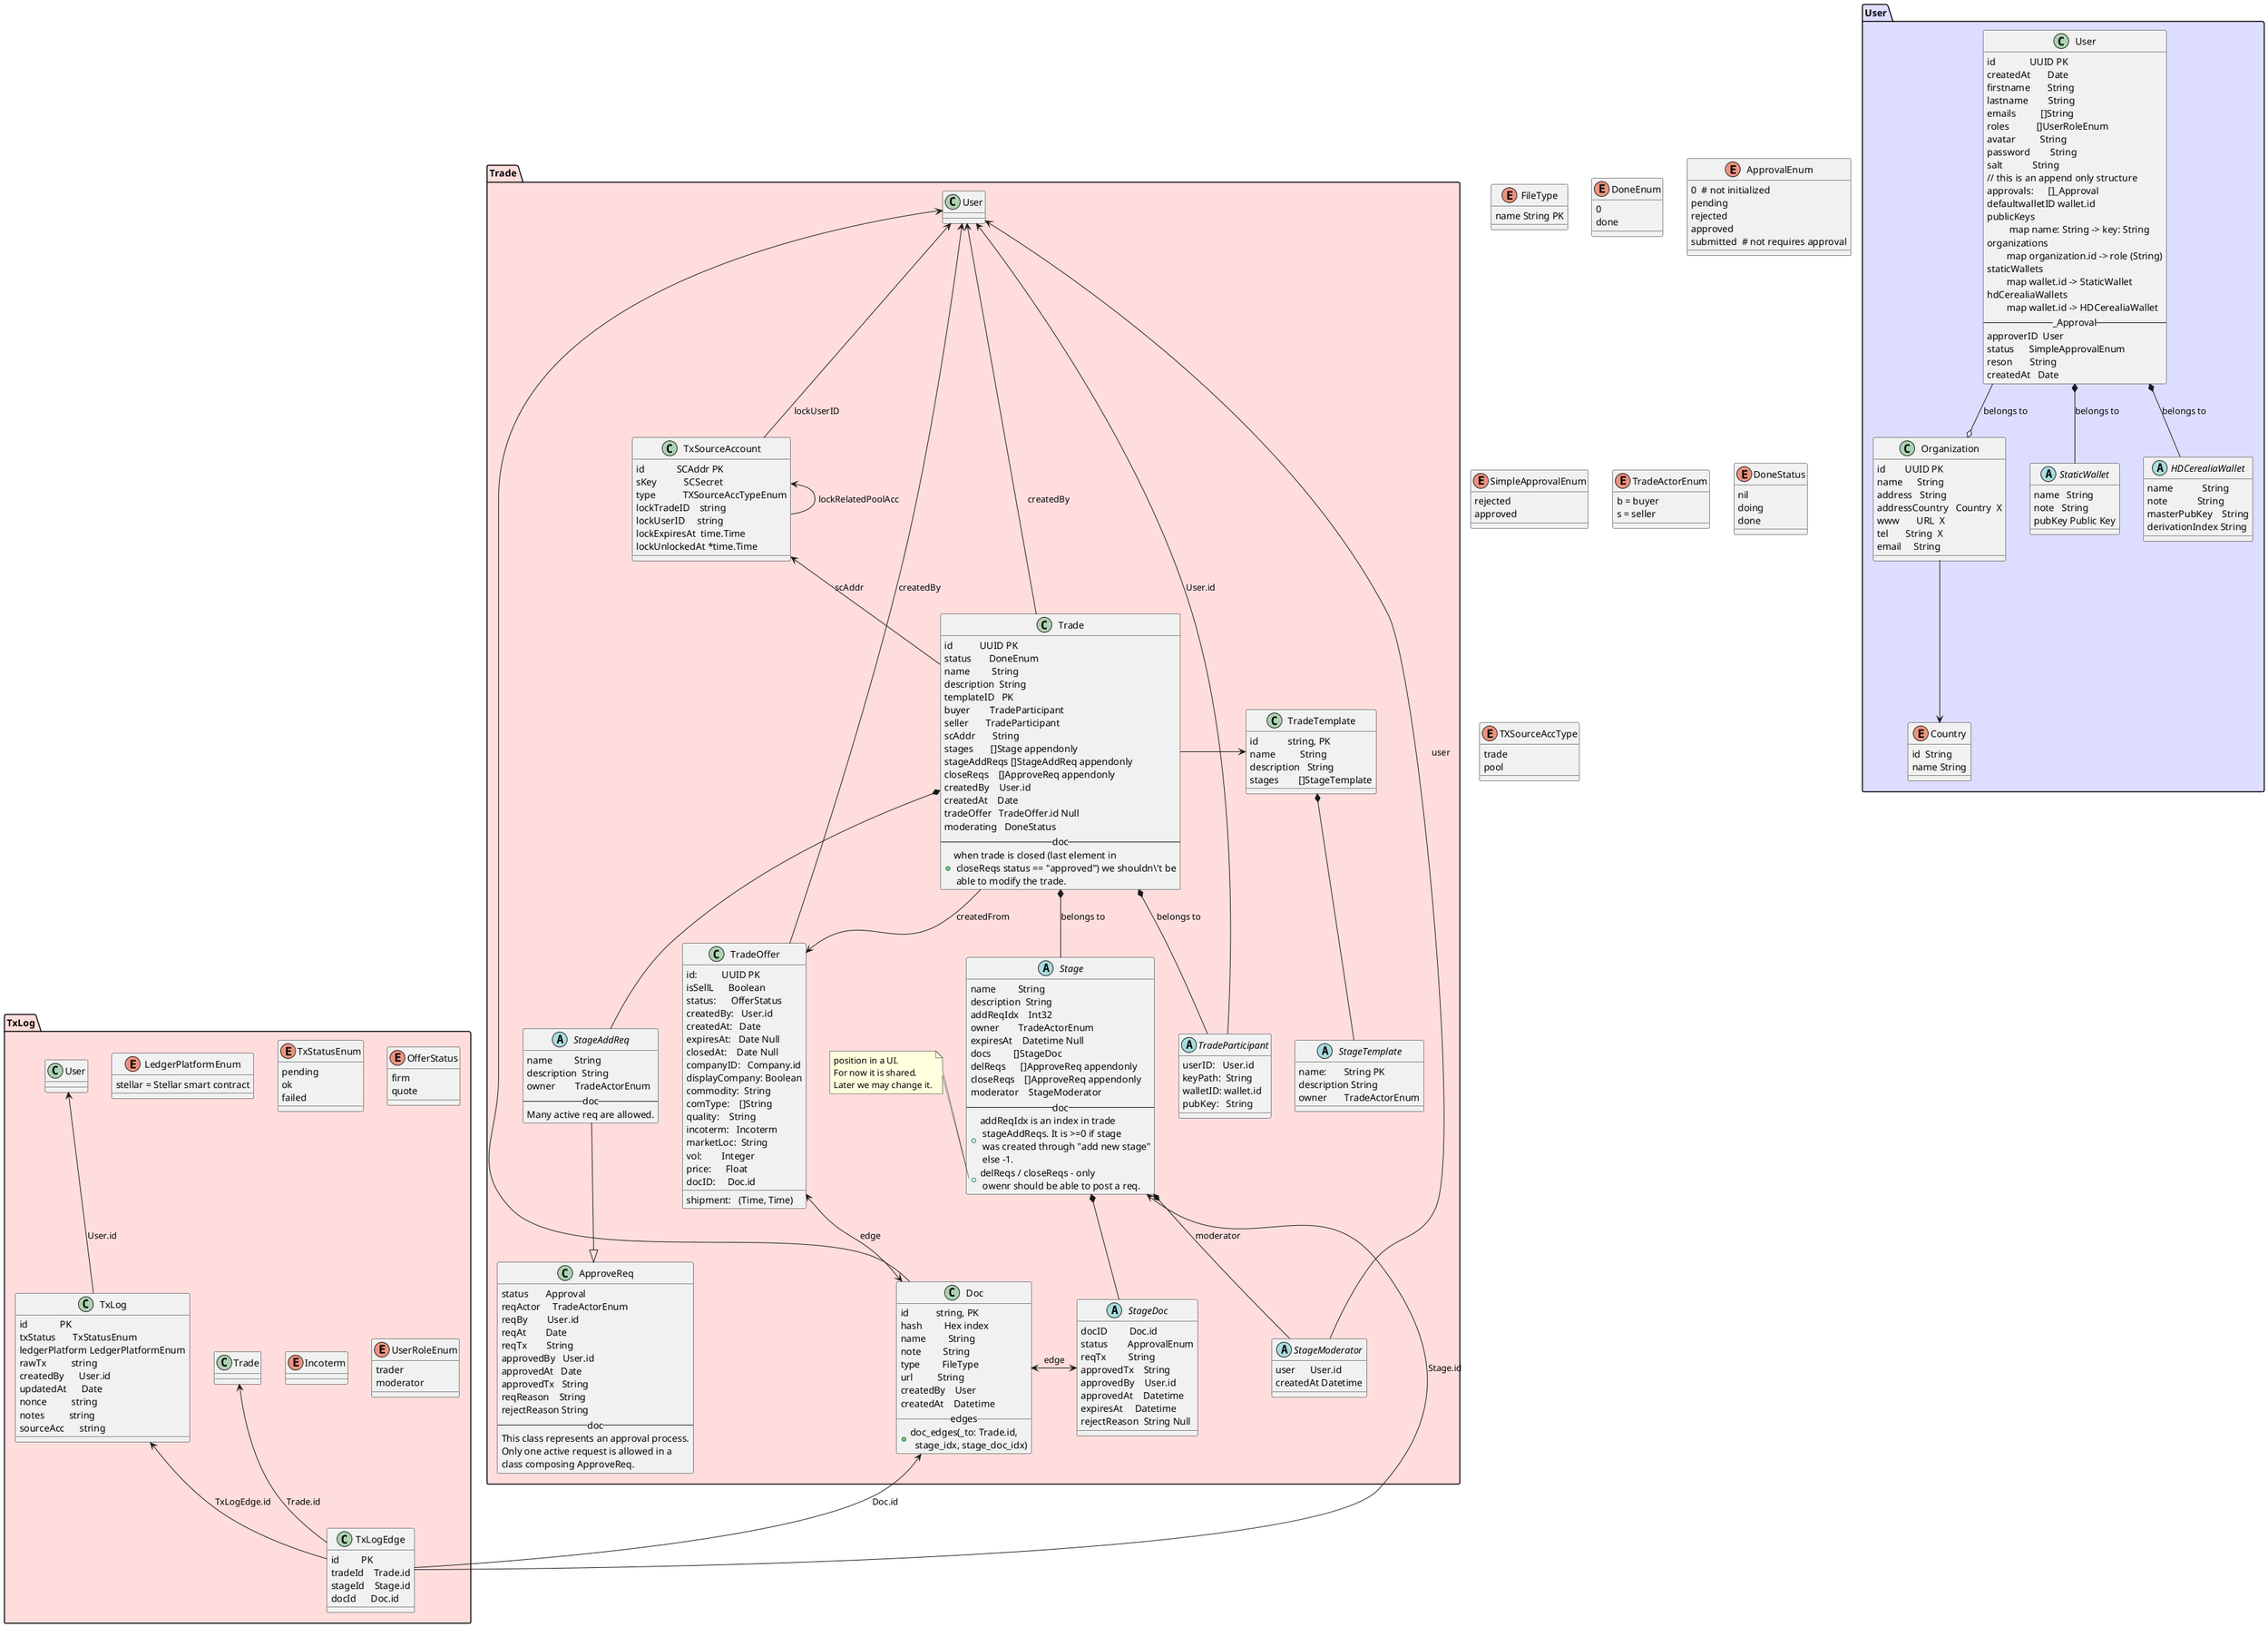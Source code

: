 @startuml
package "User" #DDDDFF {
  class User {
    id              UUID PK
    createdAt       Date
    firstname       String
    lastname        String
    emails          []String
    roles           []UserRoleEnum
    avatar          String
    password        String
    salt            String
    // this is an append only structure
    approvals:      []_Approval
    defaultwalletID wallet.id
    publicKeys \n\t map name: String -> key: String
    organizations \n\tmap organization.id -> role (String)
    staticWallets \n\tmap wallet.id -> StaticWallet
    hdCerealiaWallets \n\tmap wallet.id -> HDCerealiaWallet
    -- _Approval --
    approverID  User
    status      SimpleApprovalEnum
    reson       String
    createdAt   Date
  }
  class Organization {
    id        UUID PK
    name      String
    address   String
    addressCountry   Country  X
    www       URL  X
    tel       String  X
    email     String
  }
  User --o Organization : belongs to
  User *-- StaticWallet : belongs to
  User *-- HDCerealiaWallet : belongs to
  Organization --> Country


  enum Country {
    id  String
    name String
  }
  abstract StaticWallet {
    name   String
    note   String
    pubKey Public Key
  }
  abstract HDCerealiaWallet {
    name            String
    note            String
    masterPubKey    String
    derivationIndex String
  }
}

package "Trade" #FFDDDD {

  class Trade {
    id           UUID PK
    status       DoneEnum
    name         String
    description  String
    templateID   PK
    buyer        TradeParticipant
    seller       TradeParticipant
    scAddr       String
    stages       []Stage appendonly
    stageAddReqs []StageAddReq appendonly
    closeReqs    []ApproveReq appendonly
    createdBy    User.id
    createdAt    Date
    tradeOffer   TradeOffer.id Null
    moderating   DoneStatus
    -- doc --
    + when trade is closed (last element in\n closeReqs status == "approved") we shouldn\'t be\n able to modify the trade.
  }
  User <-- Trade : createdBy
  Trade --> TradeOffer : createdFrom

  abstract Stage {
    name         String
    description  String
    addReqIdx    Int32
    owner        TradeActorEnum
    expiresAt    Datetime Null
    docs         []StageDoc
    delReqs      []ApproveReq appendonly
    closeReqs    []ApproveReq appendonly
    moderator    StageModerator
    -- doc --
    + addReqIdx is an index in trade\n stageAddReqs. It is >=0 if stage\n was created through "add new stage"\n else -1.
    + delReqs / closeReqs - only\n owenr should be able to post a req.
  }
  note left of Stage::pos
    position in a UI.
    For now it is shared.
    Later we may change it.
  end note
  Trade *-- Stage: belongs to
  ' Stage -left-> "0,1" StageAddReq : created through

  class ApproveReq {
    status       Approval
    reqActor     TradeActorEnum
    reqBy        User.id
    reqAt        Date
    reqTx        String
    approvedBy   User.id
    approvedAt   Date
    approvedTx   String
    reqReason    String
    rejectReason String
    -- doc --
    This class represents an approval process.
    Only one active request is allowed in a
    class composing ApproveReq.
  }

  abstract StageAddReq {
    name         String
    description  String
    owner        TradeActorEnum
    -- doc --
    Many active req are allowed.
  }
  StageAddReq --|> ApproveReq
  Trade *-- StageAddReq
  /' StageAddReq -[hidden]> Stage
   '/

  abstract StageDoc {
    docID         Doc.id
    status        ApprovalEnum
    reqTx         String
    approvedTx    String
    approvedBy    User.id
    approvedAt    Datetime
    expiresAt     Datetime
    rejectReason  String Null
  }
  note left of StageDoc::approved_by
    A preson who approves/rejects.
    Later we will have to have a RBAC.
  end note
  StageDoc <-right-> Doc: edge
  Stage *-- StageDoc


  class Doc {
    id           string, PK
    hash         Hex index
    name         String
    note         String
    type         FileType
    url          String
    createdBy    User
    createdAt    Datetime
    __ edges __
    + doc_edges(_to: Trade.id,\n  stage_idx, stage_doc_idx)
  }
  User <-- Doc
/'  note "An edge from Doc to Trade\nwith a full path to the linked part\nof the document, example: ['stages',\n<stage index>, 'docs', <stagedoc index>]" as NoteDoc
  Trade <-- NoteDoc '/

  class TradeTemplate {
    id            string, PK
    name          String
    description   String
    stages        []StageTemplate
  }

  abstract StageTemplate {
    name:       String PK
    description String
    owner       TradeActorEnum
  }

  abstract StageModerator {
    user      User.id
    createdAt Datetime
  }

  abstract TradeParticipant {
    userID:   User.id
    keyPath:  String
    walletID: wallet.id
    pubKey:   String
  }

  class TradeOffer {
    id:          UUID PK
    isSellL      Boolean
    status:      OfferStatus
    createdBy:   User.id
    createdAt:   Date
    expiresAt:   Date Null
    closedAt:    Date Null
    companyID:   Company.id
    displayCompany: Boolean
    commodity:  String
    comType:    []String
    quality:    String
    incoterm:   Incoterm
    marketLoc:  String
    vol:        Integer
    price:      Float
    shipment:   (Time, Time)
    docID:     Doc.id
  }
  User <-- TradeOffer : createdBy
  User <-- StageModerator  : user
  TradeOffer <-right-> Doc: edge

  class TxSourceAccount {
    id             SCAddr PK
    sKey           SCSecret
    type           TXSourceAccTypeEnum
    lockTradeID    string
    lockUserID     string
    lockExpiresAt  time.Time
    lockUnlockedAt *time.Time
  }
  TxSourceAccount <-- Trade           : scAddr
  TxSourceAccount <-- TxSourceAccount : lockRelatedPoolAcc
  User            <-- TxSourceAccount : lockUserID

  Stage *-- StageModerator : moderator
  TradeTemplate *-- StageTemplate
  TradeTemplate <-right Trade
  Trade *-- TradeParticipant : belongs to
  User <-right TradeParticipant : User.id
}

enum FileType {
  name String PK
}

enum DoneEnum {
  0
  done
}

enum ApprovalEnum {
  0  # not initialized
  pending
  rejected
  approved
  submitted  # not requires approval
}

enum SimpleApprovalEnum {
  rejected
  approved
}

enum TradeActorEnum {
  b = buyer
  s = seller
}

enum DoneStatus {
  nil
  doing
  done
}

enum TXSourceAccType {
  trade
  pool
}

package "TxLog" #FFDDDD {

  class TxLog {
    id             PK
    txStatus       TxStatusEnum
    ledgerPlatform LedgerPlatformEnum
    rawTx          string
    createdBy      User.id
    updatedAt      Date
    nonce          string
    notes          string
    sourceAcc      string
  }

  class TxLogEdge {
    id         PK
    tradeId    Trade.id
    stageId    Stage.id
    docId      Doc.id
  }

  TxLog <-- TxLogEdge : TxLogEdge.id
  Trade <-- TxLogEdge : Trade.id
  Stage <-- TxLogEdge : Stage.id
  Doc   <-- TxLogEdge : Doc.id

  User  <-- TxLog : User.id

  enum LedgerPlatformEnum {
    stellar = Stellar smart contract
  }

  enum TxStatusEnum {
    pending
    ok
    failed
  }

  enum OfferStatus {
    firm
    quote
  }

  enum Incoterm {
  }

  enum UserRoleEnum {
    trader
    moderator
  }
}
@enduml
